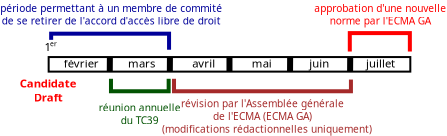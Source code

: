<?xml version="1.0" encoding="UTF-8"?>
<dia:diagram xmlns:dia="http://www.lysator.liu.se/~alla/dia/">
  <dia:layer name="Background" visible="true" active="true">
    <dia:object type="Standard - Text" version="1" id="O0">
      <dia:attribute name="obj_pos">
        <dia:point val="14.747,19.784"/>
      </dia:attribute>
      <dia:attribute name="obj_bb">
        <dia:rectangle val="14.747,19.373;15.062,19.937"/>
      </dia:attribute>
      <dia:attribute name="text">
        <dia:composite type="text">
          <dia:attribute name="string">
            <dia:string>#1#</dia:string>
          </dia:attribute>
          <dia:attribute name="font">
            <dia:font family="sans" style="0" name="Helvetica"/>
          </dia:attribute>
          <dia:attribute name="height">
            <dia:real val="0.706"/>
          </dia:attribute>
          <dia:attribute name="pos">
            <dia:point val="14.747,19.784"/>
          </dia:attribute>
          <dia:attribute name="color">
            <dia:color val="#000000"/>
          </dia:attribute>
          <dia:attribute name="alignment">
            <dia:enum val="0"/>
          </dia:attribute>
        </dia:composite>
      </dia:attribute>
      <dia:attribute name="valign">
        <dia:enum val="3"/>
      </dia:attribute>
    </dia:object>
    <dia:object type="Standard - Text" version="1" id="O1">
      <dia:attribute name="obj_pos">
        <dia:point val="14.944,21.605"/>
      </dia:attribute>
      <dia:attribute name="obj_bb">
        <dia:rectangle val="13.579,21.194;16.309,22.464"/>
      </dia:attribute>
      <dia:attribute name="text">
        <dia:composite type="text">
          <dia:attribute name="string">
            <dia:string>#Candidate
Draft#</dia:string>
          </dia:attribute>
          <dia:attribute name="font">
            <dia:font family="sans" style="80" name="Helvetica-Bold"/>
          </dia:attribute>
          <dia:attribute name="height">
            <dia:real val="0.706"/>
          </dia:attribute>
          <dia:attribute name="pos">
            <dia:point val="14.944,21.605"/>
          </dia:attribute>
          <dia:attribute name="color">
            <dia:color val="#ff0000"/>
          </dia:attribute>
          <dia:attribute name="alignment">
            <dia:enum val="1"/>
          </dia:attribute>
        </dia:composite>
      </dia:attribute>
      <dia:attribute name="valign">
        <dia:enum val="3"/>
      </dia:attribute>
    </dia:object>
    <dia:group>
      <dia:group>
        <dia:object type="Standard - Box" version="0" id="O2">
          <dia:attribute name="obj_pos">
            <dia:point val="14.96,20.085"/>
          </dia:attribute>
          <dia:attribute name="obj_bb">
            <dia:rectangle val="14.91,20.035;33.092,20.863"/>
          </dia:attribute>
          <dia:attribute name="elem_corner">
            <dia:point val="14.96,20.085"/>
          </dia:attribute>
          <dia:attribute name="elem_width">
            <dia:real val="18.083"/>
          </dia:attribute>
          <dia:attribute name="elem_height">
            <dia:real val="0.728"/>
          </dia:attribute>
          <dia:attribute name="border_width">
            <dia:real val="0.1"/>
          </dia:attribute>
          <dia:attribute name="show_background">
            <dia:boolean val="true"/>
          </dia:attribute>
        </dia:object>
        <dia:object type="Standard - Line" version="0" id="O3">
          <dia:attribute name="obj_pos">
            <dia:point val="18.021,20.104"/>
          </dia:attribute>
          <dia:attribute name="obj_bb">
            <dia:rectangle val="17.865,19.953;18.172,20.945"/>
          </dia:attribute>
          <dia:attribute name="conn_endpoints">
            <dia:point val="18.021,20.104"/>
            <dia:point val="18.016,20.794"/>
          </dia:attribute>
          <dia:attribute name="numcp">
            <dia:int val="1"/>
          </dia:attribute>
          <dia:attribute name="line_width">
            <dia:real val="0.3"/>
          </dia:attribute>
        </dia:object>
        <dia:object type="Standard - Line" version="0" id="O4">
          <dia:attribute name="obj_pos">
            <dia:point val="21.024,20.104"/>
          </dia:attribute>
          <dia:attribute name="obj_bb">
            <dia:rectangle val="20.868,19.953;21.175,20.945"/>
          </dia:attribute>
          <dia:attribute name="conn_endpoints">
            <dia:point val="21.024,20.104"/>
            <dia:point val="21.019,20.794"/>
          </dia:attribute>
          <dia:attribute name="numcp">
            <dia:int val="1"/>
          </dia:attribute>
          <dia:attribute name="line_width">
            <dia:real val="0.3"/>
          </dia:attribute>
        </dia:object>
        <dia:object type="Standard - Line" version="0" id="O5">
          <dia:attribute name="obj_pos">
            <dia:point val="24.001,20.085"/>
          </dia:attribute>
          <dia:attribute name="obj_bb">
            <dia:rectangle val="23.851,19.935;24.151,20.963"/>
          </dia:attribute>
          <dia:attribute name="conn_endpoints">
            <dia:point val="24.001,20.085"/>
            <dia:point val="24.001,20.813"/>
          </dia:attribute>
          <dia:attribute name="numcp">
            <dia:int val="1"/>
          </dia:attribute>
          <dia:attribute name="line_width">
            <dia:real val="0.3"/>
          </dia:attribute>
          <dia:connections>
            <dia:connection handle="0" to="O2" connection="1"/>
            <dia:connection handle="1" to="O2" connection="6"/>
          </dia:connections>
        </dia:object>
        <dia:object type="Standard - Line" version="0" id="O6">
          <dia:attribute name="obj_pos">
            <dia:point val="30.037,20.104"/>
          </dia:attribute>
          <dia:attribute name="obj_bb">
            <dia:rectangle val="29.881,19.953;30.188,20.945"/>
          </dia:attribute>
          <dia:attribute name="conn_endpoints">
            <dia:point val="30.037,20.104"/>
            <dia:point val="30.032,20.794"/>
          </dia:attribute>
          <dia:attribute name="numcp">
            <dia:int val="1"/>
          </dia:attribute>
          <dia:attribute name="line_width">
            <dia:real val="0.3"/>
          </dia:attribute>
        </dia:object>
        <dia:object type="Standard - Line" version="0" id="O7">
          <dia:attribute name="obj_pos">
            <dia:point val="27.034,20.104"/>
          </dia:attribute>
          <dia:attribute name="obj_bb">
            <dia:rectangle val="26.878,19.953;27.185,20.945"/>
          </dia:attribute>
          <dia:attribute name="conn_endpoints">
            <dia:point val="27.034,20.104"/>
            <dia:point val="27.029,20.794"/>
          </dia:attribute>
          <dia:attribute name="numcp">
            <dia:int val="1"/>
          </dia:attribute>
          <dia:attribute name="line_width">
            <dia:real val="0.3"/>
          </dia:attribute>
        </dia:object>
      </dia:group>
      <dia:object type="Standard - Text" version="1" id="O8">
        <dia:attribute name="obj_pos">
          <dia:point val="15.71,20.608"/>
        </dia:attribute>
        <dia:attribute name="obj_bb">
          <dia:rectangle val="15.71,20.197;17.262,20.761"/>
        </dia:attribute>
        <dia:attribute name="text">
          <dia:composite type="text">
            <dia:attribute name="string">
              <dia:string>#février#</dia:string>
            </dia:attribute>
            <dia:attribute name="font">
              <dia:font family="sans" style="0" name="Helvetica"/>
            </dia:attribute>
            <dia:attribute name="height">
              <dia:real val="0.706"/>
            </dia:attribute>
            <dia:attribute name="pos">
              <dia:point val="15.71,20.608"/>
            </dia:attribute>
            <dia:attribute name="color">
              <dia:color val="#000000"/>
            </dia:attribute>
            <dia:attribute name="alignment">
              <dia:enum val="0"/>
            </dia:attribute>
          </dia:composite>
        </dia:attribute>
        <dia:attribute name="valign">
          <dia:enum val="3"/>
        </dia:attribute>
      </dia:object>
      <dia:object type="Standard - Text" version="1" id="O9">
        <dia:attribute name="obj_pos">
          <dia:point val="18.923,20.608"/>
        </dia:attribute>
        <dia:attribute name="obj_bb">
          <dia:rectangle val="18.923,20.197;20.18,20.761"/>
        </dia:attribute>
        <dia:attribute name="text">
          <dia:composite type="text">
            <dia:attribute name="string">
              <dia:string>#mars#</dia:string>
            </dia:attribute>
            <dia:attribute name="font">
              <dia:font family="sans" style="0" name="Helvetica"/>
            </dia:attribute>
            <dia:attribute name="height">
              <dia:real val="0.706"/>
            </dia:attribute>
            <dia:attribute name="pos">
              <dia:point val="18.923,20.608"/>
            </dia:attribute>
            <dia:attribute name="color">
              <dia:color val="#000000"/>
            </dia:attribute>
            <dia:attribute name="alignment">
              <dia:enum val="0"/>
            </dia:attribute>
          </dia:composite>
        </dia:attribute>
        <dia:attribute name="valign">
          <dia:enum val="3"/>
        </dia:attribute>
      </dia:object>
      <dia:object type="Standard - Text" version="1" id="O10">
        <dia:attribute name="obj_pos">
          <dia:point val="22.138,20.608"/>
        </dia:attribute>
        <dia:attribute name="obj_bb">
          <dia:rectangle val="22.138,20.197;23.161,20.761"/>
        </dia:attribute>
        <dia:attribute name="text">
          <dia:composite type="text">
            <dia:attribute name="string">
              <dia:string>#avril#</dia:string>
            </dia:attribute>
            <dia:attribute name="font">
              <dia:font family="sans" style="0" name="Helvetica"/>
            </dia:attribute>
            <dia:attribute name="height">
              <dia:real val="0.706"/>
            </dia:attribute>
            <dia:attribute name="pos">
              <dia:point val="22.138,20.608"/>
            </dia:attribute>
            <dia:attribute name="color">
              <dia:color val="#000000"/>
            </dia:attribute>
            <dia:attribute name="alignment">
              <dia:enum val="0"/>
            </dia:attribute>
          </dia:composite>
        </dia:attribute>
        <dia:attribute name="valign">
          <dia:enum val="3"/>
        </dia:attribute>
      </dia:object>
      <dia:object type="Standard - Text" version="1" id="O11">
        <dia:attribute name="obj_pos">
          <dia:point val="25.119,20.608"/>
        </dia:attribute>
        <dia:attribute name="obj_bb">
          <dia:rectangle val="25.119,20.197;26.029,20.761"/>
        </dia:attribute>
        <dia:attribute name="text">
          <dia:composite type="text">
            <dia:attribute name="string">
              <dia:string>#mai#</dia:string>
            </dia:attribute>
            <dia:attribute name="font">
              <dia:font family="sans" style="0" name="Helvetica"/>
            </dia:attribute>
            <dia:attribute name="height">
              <dia:real val="0.706"/>
            </dia:attribute>
            <dia:attribute name="pos">
              <dia:point val="25.119,20.608"/>
            </dia:attribute>
            <dia:attribute name="color">
              <dia:color val="#000000"/>
            </dia:attribute>
            <dia:attribute name="alignment">
              <dia:enum val="0"/>
            </dia:attribute>
          </dia:composite>
        </dia:attribute>
        <dia:attribute name="valign">
          <dia:enum val="3"/>
        </dia:attribute>
      </dia:object>
      <dia:object type="Standard - Text" version="1" id="O12">
        <dia:attribute name="obj_pos">
          <dia:point val="27.987,20.608"/>
        </dia:attribute>
        <dia:attribute name="obj_bb">
          <dia:rectangle val="27.987,20.197;28.867,20.761"/>
        </dia:attribute>
        <dia:attribute name="text">
          <dia:composite type="text">
            <dia:attribute name="string">
              <dia:string>#juin#</dia:string>
            </dia:attribute>
            <dia:attribute name="font">
              <dia:font family="sans" style="0" name="Helvetica"/>
            </dia:attribute>
            <dia:attribute name="height">
              <dia:real val="0.706"/>
            </dia:attribute>
            <dia:attribute name="pos">
              <dia:point val="27.987,20.608"/>
            </dia:attribute>
            <dia:attribute name="color">
              <dia:color val="#000000"/>
            </dia:attribute>
            <dia:attribute name="alignment">
              <dia:enum val="0"/>
            </dia:attribute>
          </dia:composite>
        </dia:attribute>
        <dia:attribute name="valign">
          <dia:enum val="3"/>
        </dia:attribute>
      </dia:object>
      <dia:object type="Standard - Text" version="1" id="O13">
        <dia:attribute name="obj_pos">
          <dia:point val="30.825,20.608"/>
        </dia:attribute>
        <dia:attribute name="obj_bb">
          <dia:rectangle val="30.825,20.197;32.105,20.761"/>
        </dia:attribute>
        <dia:attribute name="text">
          <dia:composite type="text">
            <dia:attribute name="string">
              <dia:string>#juillet#</dia:string>
            </dia:attribute>
            <dia:attribute name="font">
              <dia:font family="sans" style="0" name="Helvetica"/>
            </dia:attribute>
            <dia:attribute name="height">
              <dia:real val="0.706"/>
            </dia:attribute>
            <dia:attribute name="pos">
              <dia:point val="30.825,20.608"/>
            </dia:attribute>
            <dia:attribute name="color">
              <dia:color val="#000000"/>
            </dia:attribute>
            <dia:attribute name="alignment">
              <dia:enum val="0"/>
            </dia:attribute>
          </dia:composite>
        </dia:attribute>
        <dia:attribute name="valign">
          <dia:enum val="3"/>
        </dia:attribute>
      </dia:object>
    </dia:group>
    <dia:object type="Standard - ZigZagLine" version="1" id="O14">
      <dia:attribute name="obj_pos">
        <dia:point val="15.093,19.124"/>
      </dia:attribute>
      <dia:attribute name="obj_bb">
        <dia:rectangle val="14.986,18.816;21.079,19.819"/>
      </dia:attribute>
      <dia:attribute name="orth_points">
        <dia:point val="15.093,19.124"/>
        <dia:point val="15.085,19.124"/>
        <dia:point val="15.085,18.916"/>
        <dia:point val="20.98,18.916"/>
        <dia:point val="20.98,19.719"/>
      </dia:attribute>
      <dia:attribute name="orth_orient">
        <dia:enum val="0"/>
        <dia:enum val="1"/>
        <dia:enum val="0"/>
        <dia:enum val="1"/>
      </dia:attribute>
      <dia:attribute name="autorouting">
        <dia:boolean val="false"/>
      </dia:attribute>
      <dia:attribute name="line_color">
        <dia:color val="#000099"/>
      </dia:attribute>
      <dia:attribute name="line_width">
        <dia:real val="0.2"/>
      </dia:attribute>
    </dia:object>
    <dia:object type="Standard - Text" version="1" id="O15">
      <dia:attribute name="obj_pos">
        <dia:point val="18.086,17.827"/>
      </dia:attribute>
      <dia:attribute name="obj_bb">
        <dia:rectangle val="13.009,17.457;23.162,18.6"/>
      </dia:attribute>
      <dia:attribute name="text">
        <dia:composite type="text">
          <dia:attribute name="string">
            <dia:string>#période permettant à un membre de commité
de se retirer de l'accord d'accès libre de droit#</dia:string>
          </dia:attribute>
          <dia:attribute name="font">
            <dia:font family="sans" style="0" name="Helvetica"/>
          </dia:attribute>
          <dia:attribute name="height">
            <dia:real val="0.635"/>
          </dia:attribute>
          <dia:attribute name="pos">
            <dia:point val="18.086,17.827"/>
          </dia:attribute>
          <dia:attribute name="color">
            <dia:color val="#000099"/>
          </dia:attribute>
          <dia:attribute name="alignment">
            <dia:enum val="1"/>
          </dia:attribute>
        </dia:composite>
      </dia:attribute>
      <dia:attribute name="valign">
        <dia:enum val="3"/>
      </dia:attribute>
    </dia:object>
    <dia:object type="Standard - Text" version="1" id="O16">
      <dia:attribute name="obj_pos">
        <dia:point val="15.033,19.541"/>
      </dia:attribute>
      <dia:attribute name="obj_bb">
        <dia:rectangle val="15.033,19.294;15.333,19.632"/>
      </dia:attribute>
      <dia:attribute name="text">
        <dia:composite type="text">
          <dia:attribute name="string">
            <dia:string>#er#</dia:string>
          </dia:attribute>
          <dia:attribute name="font">
            <dia:font family="sans" style="0" name="Helvetica"/>
          </dia:attribute>
          <dia:attribute name="height">
            <dia:real val="0.423"/>
          </dia:attribute>
          <dia:attribute name="pos">
            <dia:point val="15.033,19.541"/>
          </dia:attribute>
          <dia:attribute name="color">
            <dia:color val="#000000"/>
          </dia:attribute>
          <dia:attribute name="alignment">
            <dia:enum val="0"/>
          </dia:attribute>
        </dia:composite>
      </dia:attribute>
      <dia:attribute name="valign">
        <dia:enum val="3"/>
      </dia:attribute>
    </dia:object>
    <dia:object type="Standard - ZigZagLine" version="1" id="O17">
      <dia:attribute name="obj_pos">
        <dia:point val="18.076,21.171"/>
      </dia:attribute>
      <dia:attribute name="obj_bb">
        <dia:rectangle val="17.976,21.029;21.06,21.895"/>
      </dia:attribute>
      <dia:attribute name="orth_points">
        <dia:point val="18.076,21.171"/>
        <dia:point val="18.076,21.171"/>
        <dia:point val="18.076,21.795"/>
        <dia:point val="20.96,21.795"/>
        <dia:point val="20.96,21.171"/>
      </dia:attribute>
      <dia:attribute name="orth_orient">
        <dia:enum val="0"/>
        <dia:enum val="1"/>
        <dia:enum val="0"/>
        <dia:enum val="1"/>
      </dia:attribute>
      <dia:attribute name="autorouting">
        <dia:boolean val="false"/>
      </dia:attribute>
      <dia:attribute name="line_color">
        <dia:color val="#025302"/>
      </dia:attribute>
      <dia:attribute name="line_width">
        <dia:real val="0.2"/>
      </dia:attribute>
    </dia:object>
    <dia:object type="Standard - Text" version="1" id="O18">
      <dia:attribute name="obj_pos">
        <dia:point val="19.518,22.804"/>
      </dia:attribute>
      <dia:attribute name="obj_bb">
        <dia:rectangle val="17.644,22.433;21.392,23.576"/>
      </dia:attribute>
      <dia:attribute name="text">
        <dia:composite type="text">
          <dia:attribute name="string">
            <dia:string>#réunion annuelle
du TC39#</dia:string>
          </dia:attribute>
          <dia:attribute name="font">
            <dia:font family="sans" style="0" name="Helvetica"/>
          </dia:attribute>
          <dia:attribute name="height">
            <dia:real val="0.635"/>
          </dia:attribute>
          <dia:attribute name="pos">
            <dia:point val="19.518,22.804"/>
          </dia:attribute>
          <dia:attribute name="color">
            <dia:color val="#025302"/>
          </dia:attribute>
          <dia:attribute name="alignment">
            <dia:enum val="1"/>
          </dia:attribute>
        </dia:composite>
      </dia:attribute>
      <dia:attribute name="valign">
        <dia:enum val="3"/>
      </dia:attribute>
    </dia:object>
    <dia:object type="Standard - ZigZagLine" version="1" id="O19">
      <dia:attribute name="obj_pos">
        <dia:point val="21.228,21.171"/>
      </dia:attribute>
      <dia:attribute name="obj_bb">
        <dia:rectangle val="21.128,21.029;30.174,21.895"/>
      </dia:attribute>
      <dia:attribute name="orth_points">
        <dia:point val="21.228,21.171"/>
        <dia:point val="21.228,21.171"/>
        <dia:point val="21.228,21.795"/>
        <dia:point val="30.074,21.795"/>
        <dia:point val="30.074,21.21"/>
      </dia:attribute>
      <dia:attribute name="orth_orient">
        <dia:enum val="0"/>
        <dia:enum val="1"/>
        <dia:enum val="0"/>
        <dia:enum val="1"/>
      </dia:attribute>
      <dia:attribute name="autorouting">
        <dia:boolean val="false"/>
      </dia:attribute>
      <dia:attribute name="line_color">
        <dia:color val="#a52a2a"/>
      </dia:attribute>
      <dia:attribute name="line_width">
        <dia:real val="0.2"/>
      </dia:attribute>
    </dia:object>
    <dia:object type="Standard - Text" version="1" id="O20">
      <dia:attribute name="obj_pos">
        <dia:point val="20.652,22.454"/>
      </dia:attribute>
      <dia:attribute name="obj_bb">
        <dia:rectangle val="20.636,21.971;20.652,22.66"/>
      </dia:attribute>
      <dia:attribute name="text">
        <dia:composite type="text">
          <dia:attribute name="string">
            <dia:string>##</dia:string>
          </dia:attribute>
          <dia:attribute name="font">
            <dia:font family="sans" style="0" name="Helvetica"/>
          </dia:attribute>
          <dia:attribute name="height">
            <dia:real val="0.8"/>
          </dia:attribute>
          <dia:attribute name="pos">
            <dia:point val="20.652,22.454"/>
          </dia:attribute>
          <dia:attribute name="color">
            <dia:color val="#ff0000"/>
          </dia:attribute>
          <dia:attribute name="alignment">
            <dia:enum val="0"/>
          </dia:attribute>
        </dia:composite>
      </dia:attribute>
      <dia:attribute name="valign">
        <dia:enum val="3"/>
      </dia:attribute>
    </dia:object>
    <dia:object type="Standard - Text" version="1" id="O21">
      <dia:attribute name="obj_pos">
        <dia:point val="25.651,22.596"/>
      </dia:attribute>
      <dia:attribute name="obj_bb">
        <dia:rectangle val="20.621,22.225;30.681,24.003"/>
      </dia:attribute>
      <dia:attribute name="text">
        <dia:composite type="text">
          <dia:attribute name="string">
            <dia:string>#révision par l'Assemblée générale
de l'ECMA (ECMA GA)
   (modifications rédactionnelles uniquement)#</dia:string>
          </dia:attribute>
          <dia:attribute name="font">
            <dia:font family="sans" style="0" name="Helvetica"/>
          </dia:attribute>
          <dia:attribute name="height">
            <dia:real val="0.635"/>
          </dia:attribute>
          <dia:attribute name="pos">
            <dia:point val="25.651,22.596"/>
          </dia:attribute>
          <dia:attribute name="color">
            <dia:color val="#a52a2a"/>
          </dia:attribute>
          <dia:attribute name="alignment">
            <dia:enum val="1"/>
          </dia:attribute>
        </dia:composite>
      </dia:attribute>
      <dia:attribute name="valign">
        <dia:enum val="3"/>
      </dia:attribute>
    </dia:object>
    <dia:object type="Standard - ZigZagLine" version="1" id="O22">
      <dia:attribute name="obj_pos">
        <dia:point val="30.017,19.808"/>
      </dia:attribute>
      <dia:attribute name="obj_bb">
        <dia:rectangle val="29.917,18.787;33.12,19.908"/>
      </dia:attribute>
      <dia:attribute name="orth_points">
        <dia:point val="30.017,19.808"/>
        <dia:point val="30.017,18.887"/>
        <dia:point val="33.02,18.887"/>
        <dia:point val="33.02,19.808"/>
      </dia:attribute>
      <dia:attribute name="orth_orient">
        <dia:enum val="1"/>
        <dia:enum val="0"/>
        <dia:enum val="1"/>
      </dia:attribute>
      <dia:attribute name="autorouting">
        <dia:boolean val="false"/>
      </dia:attribute>
      <dia:attribute name="line_color">
        <dia:color val="#ff0000"/>
      </dia:attribute>
      <dia:attribute name="line_width">
        <dia:real val="0.2"/>
      </dia:attribute>
    </dia:object>
    <dia:object type="Standard - Text" version="1" id="O23">
      <dia:attribute name="obj_pos">
        <dia:point val="31.542,17.827"/>
      </dia:attribute>
      <dia:attribute name="obj_bb">
        <dia:rectangle val="28.514,17.457;34.571,18.6"/>
      </dia:attribute>
      <dia:attribute name="text">
        <dia:composite type="text">
          <dia:attribute name="string">
            <dia:string>#approbation d'une nouvelle
norme par l'ECMA GA#</dia:string>
          </dia:attribute>
          <dia:attribute name="font">
            <dia:font family="sans" style="0" name="Helvetica"/>
          </dia:attribute>
          <dia:attribute name="height">
            <dia:real val="0.635"/>
          </dia:attribute>
          <dia:attribute name="pos">
            <dia:point val="31.542,17.827"/>
          </dia:attribute>
          <dia:attribute name="color">
            <dia:color val="#ff0000"/>
          </dia:attribute>
          <dia:attribute name="alignment">
            <dia:enum val="1"/>
          </dia:attribute>
        </dia:composite>
      </dia:attribute>
      <dia:attribute name="valign">
        <dia:enum val="3"/>
      </dia:attribute>
    </dia:object>
  </dia:layer>
</dia:diagram>

